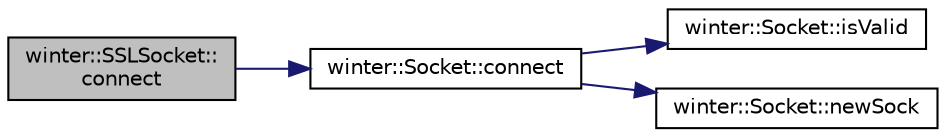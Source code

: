 digraph "winter::SSLSocket::connect"
{
 // LATEX_PDF_SIZE
  edge [fontname="Helvetica",fontsize="10",labelfontname="Helvetica",labelfontsize="10"];
  node [fontname="Helvetica",fontsize="10",shape=record];
  rankdir="LR";
  Node1 [label="winter::SSLSocket::\lconnect",height=0.2,width=0.4,color="black", fillcolor="grey75", style="filled", fontcolor="black",tooltip="连接地址"];
  Node1 -> Node2 [color="midnightblue",fontsize="10",style="solid",fontname="Helvetica"];
  Node2 [label="winter::Socket::connect",height=0.2,width=0.4,color="black", fillcolor="white", style="filled",URL="$classwinter_1_1Socket.html#a810f83aaed2843108d6a40ab32562e2c",tooltip="连接地址"];
  Node2 -> Node3 [color="midnightblue",fontsize="10",style="solid",fontname="Helvetica"];
  Node3 [label="winter::Socket::isValid",height=0.2,width=0.4,color="black", fillcolor="white", style="filled",URL="$classwinter_1_1Socket.html#aa53b07ea70805925ce517814ed8da603",tooltip="是否有效(m_sock != -1)"];
  Node2 -> Node4 [color="midnightblue",fontsize="10",style="solid",fontname="Helvetica"];
  Node4 [label="winter::Socket::newSock",height=0.2,width=0.4,color="black", fillcolor="white", style="filled",URL="$classwinter_1_1Socket.html#a2774cb4315a54946e8a6b83946d76172",tooltip="创建socket"];
}
